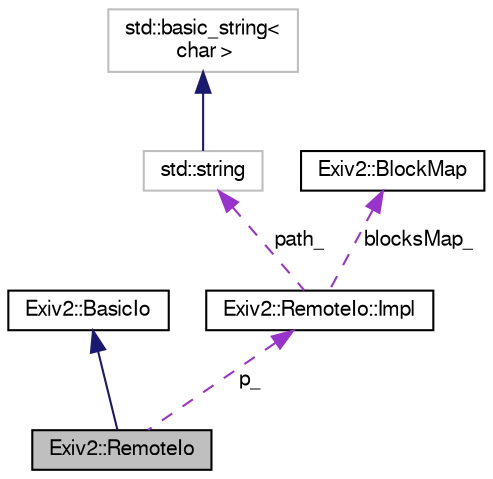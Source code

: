 digraph "Exiv2::RemoteIo"
{
  edge [fontname="FreeSans",fontsize="10",labelfontname="FreeSans",labelfontsize="10"];
  node [fontname="FreeSans",fontsize="10",shape=record];
  Node1 [label="Exiv2::RemoteIo",height=0.2,width=0.4,color="black", fillcolor="grey75", style="filled" fontcolor="black"];
  Node2 -> Node1 [dir="back",color="midnightblue",fontsize="10",style="solid",fontname="FreeSans"];
  Node2 [label="Exiv2::BasicIo",height=0.2,width=0.4,color="black", fillcolor="white", style="filled",URL="$classExiv2_1_1BasicIo.html",tooltip="An interface for simple binary IO. "];
  Node3 -> Node1 [dir="back",color="darkorchid3",fontsize="10",style="dashed",label=" p_" ,fontname="FreeSans"];
  Node3 [label="Exiv2::RemoteIo::Impl",height=0.2,width=0.4,color="black", fillcolor="white", style="filled",URL="$classExiv2_1_1RemoteIo_1_1Impl.html",tooltip="Internal Pimpl abstract structure of class RemoteIo. "];
  Node4 -> Node3 [dir="back",color="darkorchid3",fontsize="10",style="dashed",label=" path_" ,fontname="FreeSans"];
  Node4 [label="std::string",height=0.2,width=0.4,color="grey75", fillcolor="white", style="filled",tooltip="STL class. "];
  Node5 -> Node4 [dir="back",color="midnightblue",fontsize="10",style="solid",fontname="FreeSans"];
  Node5 [label="std::basic_string\<\l char \>",height=0.2,width=0.4,color="grey75", fillcolor="white", style="filled",tooltip="STL class. "];
  Node6 -> Node3 [dir="back",color="darkorchid3",fontsize="10",style="dashed",label=" blocksMap_" ,fontname="FreeSans"];
  Node6 [label="Exiv2::BlockMap",height=0.2,width=0.4,color="black", fillcolor="white", style="filled",URL="$classExiv2_1_1BlockMap.html"];
}
